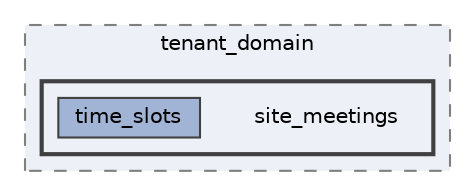 digraph "resources/views/backend/site_super_admin/tenant_domain/site_meetings"
{
 // LATEX_PDF_SIZE
  bgcolor="transparent";
  edge [fontname=Helvetica,fontsize=10,labelfontname=Helvetica,labelfontsize=10];
  node [fontname=Helvetica,fontsize=10,shape=box,height=0.2,width=0.4];
  compound=true
  subgraph clusterdir_5975ae8f8da94179778981b03fa6a768 {
    graph [ bgcolor="#edf0f7", pencolor="grey50", label="tenant_domain", fontname=Helvetica,fontsize=10 style="filled,dashed", URL="dir_5975ae8f8da94179778981b03fa6a768.html",tooltip=""]
  subgraph clusterdir_2d936535b1259bbc0200104ed270623a {
    graph [ bgcolor="#edf0f7", pencolor="grey25", label="", fontname=Helvetica,fontsize=10 style="filled,bold", URL="dir_2d936535b1259bbc0200104ed270623a.html",tooltip=""]
    dir_2d936535b1259bbc0200104ed270623a [shape=plaintext, label="site_meetings"];
  dir_a9e14182322247a55b94872d1e02735c [label="time_slots", fillcolor="#a2b4d6", color="grey25", style="filled", URL="dir_a9e14182322247a55b94872d1e02735c.html",tooltip=""];
  }
  }
}
